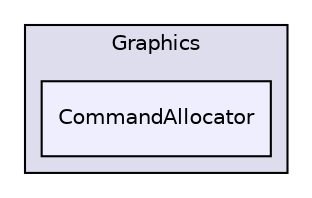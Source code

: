 digraph "C:/Project/GitRepos/DirectX/SimpleLibrary2D_01/SimpleLibrary2D_01/SimpleLibrary2D_01/Engine/Graphics/CommandAllocator" {
  compound=true
  node [ fontsize="10", fontname="Helvetica"];
  edge [ labelfontsize="10", labelfontname="Helvetica"];
  subgraph clusterdir_adbc8a6163513055605dacbe76b010f7 {
    graph [ bgcolor="#ddddee", pencolor="black", label="Graphics" fontname="Helvetica", fontsize="10", URL="dir_adbc8a6163513055605dacbe76b010f7.html"]
  dir_d39007c7bcefc336aab8549071b2b5c3 [shape=box, label="CommandAllocator", style="filled", fillcolor="#eeeeff", pencolor="black", URL="dir_d39007c7bcefc336aab8549071b2b5c3.html"];
  }
}
